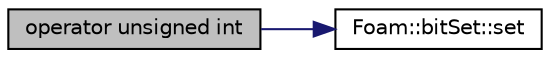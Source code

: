 digraph "operator unsigned int"
{
  bgcolor="transparent";
  edge [fontname="Helvetica",fontsize="10",labelfontname="Helvetica",labelfontsize="10"];
  node [fontname="Helvetica",fontsize="10",shape=record];
  rankdir="LR";
  Node1 [label="operator unsigned int",height=0.2,width=0.4,color="black", fillcolor="grey75", style="filled" fontcolor="black"];
  Node1 -> Node2 [color="midnightblue",fontsize="10",style="solid",fontname="Helvetica"];
  Node2 [label="Foam::bitSet::set",height=0.2,width=0.4,color="black",URL="$classFoam_1_1bitSet.html#a328eb3151d671c04eca8b15a44279b8e",tooltip="Set specified bits from another bitset. "];
}

